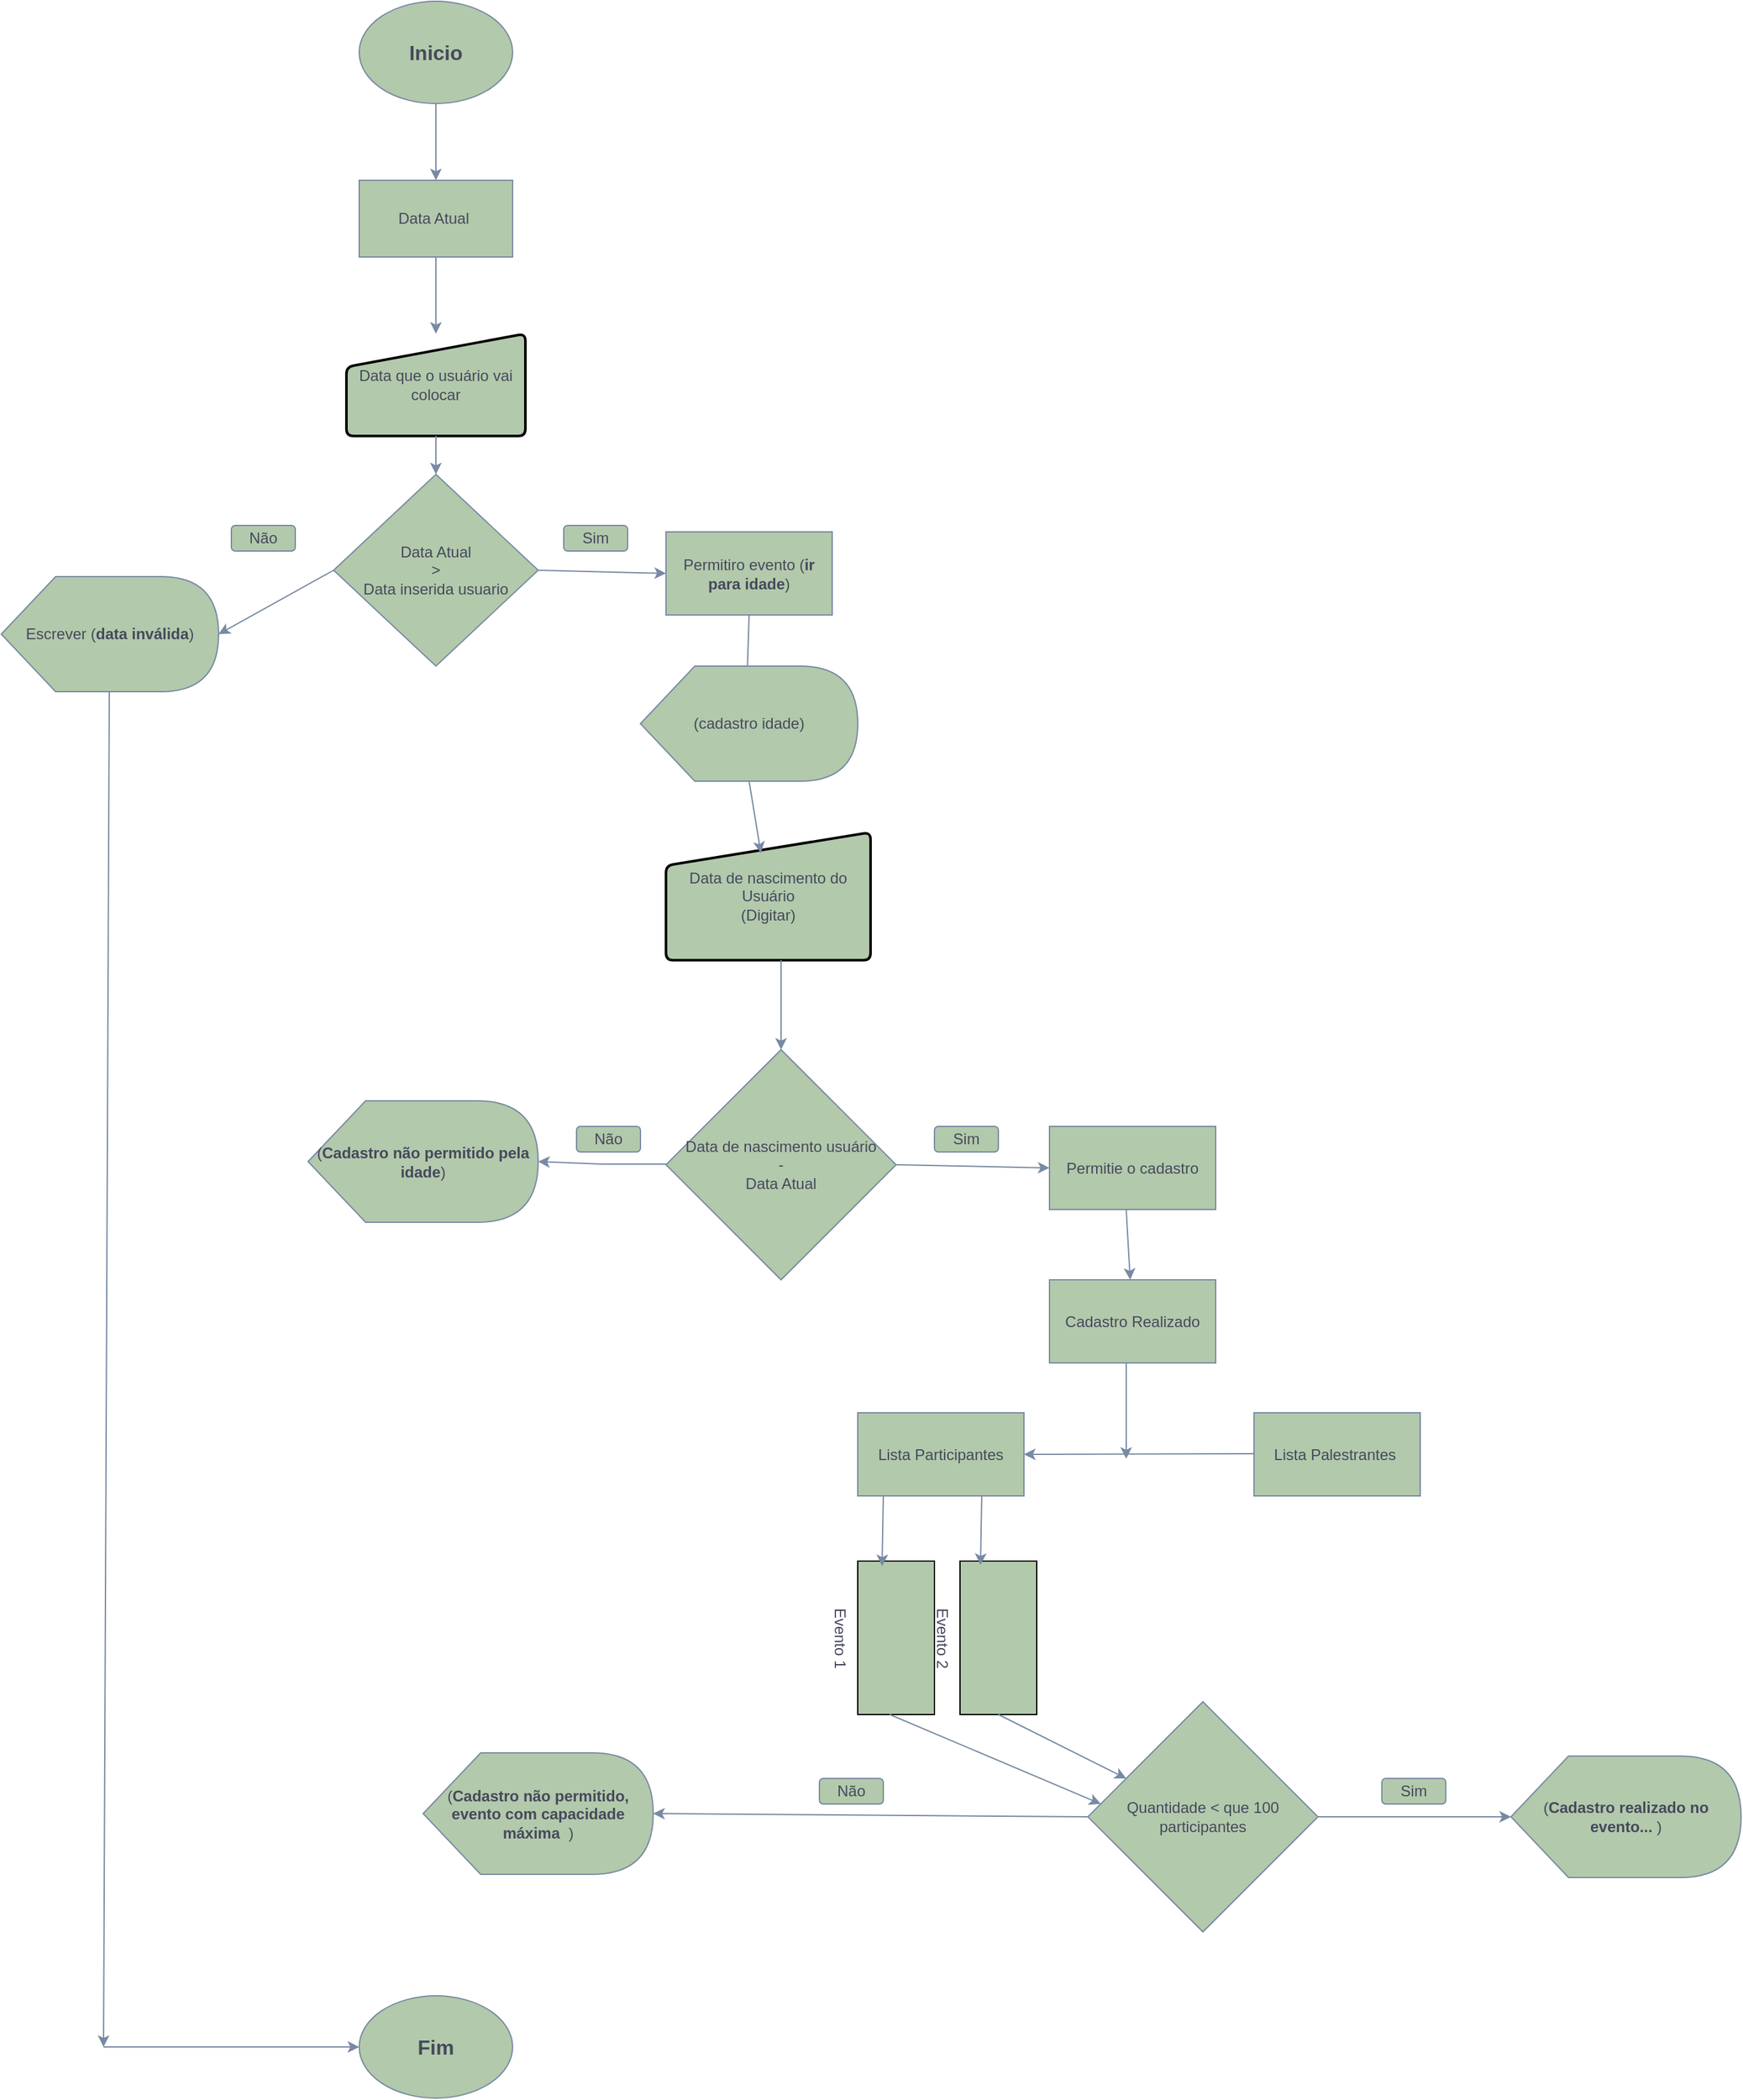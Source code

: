 <mxfile version="20.1.3" type="github">
  <diagram id="1iRgEVnKiaMN5yoM-uST" name="Página-1">
    <mxGraphModel dx="1422" dy="754" grid="1" gridSize="10" guides="1" tooltips="1" connect="1" arrows="1" fold="1" page="1" pageScale="1" pageWidth="827" pageHeight="1169" math="0" shadow="0">
      <root>
        <mxCell id="0" />
        <mxCell id="1" parent="0" />
        <mxCell id="JSjy1cxlgKcaDX9TTvAw-1" value="&lt;font style=&quot;vertical-align: inherit;&quot;&gt;&lt;font style=&quot;vertical-align: inherit;&quot;&gt;&lt;font style=&quot;vertical-align: inherit;&quot;&gt;&lt;font style=&quot;vertical-align: inherit;&quot;&gt;&lt;font size=&quot;3&quot;&gt;&lt;b&gt;Inicio&lt;/b&gt;&lt;/font&gt;&lt;br&gt;&lt;/font&gt;&lt;/font&gt;&lt;/font&gt;&lt;/font&gt;" style="ellipse;whiteSpace=wrap;html=1;fontColor=#46495D;strokeColor=#788AA3;fillColor=#B2C9AB;" vertex="1" parent="1">
          <mxGeometry x="340" width="120" height="80" as="geometry" />
        </mxCell>
        <mxCell id="JSjy1cxlgKcaDX9TTvAw-2" value="&lt;font style=&quot;vertical-align: inherit;&quot;&gt;&lt;font style=&quot;vertical-align: inherit;&quot;&gt;Data Atual&amp;nbsp;&lt;/font&gt;&lt;/font&gt;" style="rounded=0;whiteSpace=wrap;html=1;fontColor=#46495D;strokeColor=#788AA3;fillColor=#B2C9AB;" vertex="1" parent="1">
          <mxGeometry x="340" y="140" width="120" height="60" as="geometry" />
        </mxCell>
        <mxCell id="JSjy1cxlgKcaDX9TTvAw-3" value="" style="endArrow=classic;html=1;rounded=0;fontColor=#46495D;strokeColor=#788AA3;fillColor=#B2C9AB;entryX=0.5;entryY=0;entryDx=0;entryDy=0;" edge="1" parent="1" source="JSjy1cxlgKcaDX9TTvAw-1" target="JSjy1cxlgKcaDX9TTvAw-2">
          <mxGeometry width="50" height="50" relative="1" as="geometry">
            <mxPoint x="390" y="220" as="sourcePoint" />
            <mxPoint x="410" y="340" as="targetPoint" />
          </mxGeometry>
        </mxCell>
        <mxCell id="JSjy1cxlgKcaDX9TTvAw-4" value="Data que o usuário vai colocar" style="html=1;strokeWidth=2;shape=manualInput;whiteSpace=wrap;rounded=1;size=26;arcSize=11;fontColor=#46495D;fillColor=#B2C9AB;" vertex="1" parent="1">
          <mxGeometry x="330" y="260" width="140" height="80" as="geometry" />
        </mxCell>
        <mxCell id="JSjy1cxlgKcaDX9TTvAw-5" value="" style="endArrow=classic;html=1;rounded=0;fontColor=#46495D;strokeColor=#788AA3;fillColor=#B2C9AB;exitX=0.5;exitY=1;exitDx=0;exitDy=0;" edge="1" parent="1" source="JSjy1cxlgKcaDX9TTvAw-2" target="JSjy1cxlgKcaDX9TTvAw-4">
          <mxGeometry width="50" height="50" relative="1" as="geometry">
            <mxPoint x="360" y="380" as="sourcePoint" />
            <mxPoint x="410" y="330" as="targetPoint" />
          </mxGeometry>
        </mxCell>
        <mxCell id="JSjy1cxlgKcaDX9TTvAw-6" value="Data Atual&lt;br&gt;&amp;gt;&lt;br&gt;Data inserida usuario" style="rhombus;whiteSpace=wrap;html=1;fontColor=#46495D;strokeColor=#788AA3;fillColor=#B2C9AB;" vertex="1" parent="1">
          <mxGeometry x="320" y="370" width="160" height="150" as="geometry" />
        </mxCell>
        <mxCell id="JSjy1cxlgKcaDX9TTvAw-8" value="" style="endArrow=classic;html=1;rounded=0;fontColor=#46495D;strokeColor=#788AA3;fillColor=#B2C9AB;entryX=0.5;entryY=0;entryDx=0;entryDy=0;exitX=0.5;exitY=1;exitDx=0;exitDy=0;" edge="1" parent="1" source="JSjy1cxlgKcaDX9TTvAw-4" target="JSjy1cxlgKcaDX9TTvAw-6">
          <mxGeometry width="50" height="50" relative="1" as="geometry">
            <mxPoint x="360" y="360" as="sourcePoint" />
            <mxPoint x="410" y="310" as="targetPoint" />
          </mxGeometry>
        </mxCell>
        <mxCell id="JSjy1cxlgKcaDX9TTvAw-9" value="Permitiro evento (&lt;b&gt;ir para idade&lt;/b&gt;)" style="rounded=0;whiteSpace=wrap;html=1;fontColor=#46495D;strokeColor=#788AA3;fillColor=#B2C9AB;" vertex="1" parent="1">
          <mxGeometry x="580" y="415" width="130" height="65" as="geometry" />
        </mxCell>
        <mxCell id="JSjy1cxlgKcaDX9TTvAw-10" value="" style="endArrow=classic;html=1;rounded=0;fontColor=#46495D;strokeColor=#788AA3;fillColor=#B2C9AB;entryX=0;entryY=0.5;entryDx=0;entryDy=0;exitX=1;exitY=0.5;exitDx=0;exitDy=0;" edge="1" parent="1" source="JSjy1cxlgKcaDX9TTvAw-6" target="JSjy1cxlgKcaDX9TTvAw-9">
          <mxGeometry width="50" height="50" relative="1" as="geometry">
            <mxPoint x="360" y="360" as="sourcePoint" />
            <mxPoint x="410" y="310" as="targetPoint" />
          </mxGeometry>
        </mxCell>
        <mxCell id="JSjy1cxlgKcaDX9TTvAw-13" value="" style="endArrow=classic;html=1;rounded=0;fontColor=#46495D;strokeColor=#788AA3;fillColor=#B2C9AB;entryX=1;entryY=0.5;entryDx=0;entryDy=0;exitX=0;exitY=0.5;exitDx=0;exitDy=0;entryPerimeter=0;" edge="1" parent="1" source="JSjy1cxlgKcaDX9TTvAw-6" target="JSjy1cxlgKcaDX9TTvAw-21">
          <mxGeometry width="50" height="50" relative="1" as="geometry">
            <mxPoint x="360" y="350" as="sourcePoint" />
            <mxPoint x="210" y="490" as="targetPoint" />
          </mxGeometry>
        </mxCell>
        <mxCell id="JSjy1cxlgKcaDX9TTvAw-14" value="Sim" style="rounded=1;whiteSpace=wrap;html=1;fontColor=#46495D;strokeColor=#788AA3;fillColor=#B2C9AB;" vertex="1" parent="1">
          <mxGeometry x="500" y="410" width="50" height="20" as="geometry" />
        </mxCell>
        <mxCell id="JSjy1cxlgKcaDX9TTvAw-15" value="Não" style="rounded=1;whiteSpace=wrap;html=1;fontColor=#46495D;strokeColor=#788AA3;fillColor=#B2C9AB;" vertex="1" parent="1">
          <mxGeometry x="240" y="410" width="50" height="20" as="geometry" />
        </mxCell>
        <mxCell id="JSjy1cxlgKcaDX9TTvAw-16" value="Data de nascimento do Usuário&lt;br&gt;(Digitar)" style="html=1;strokeWidth=2;shape=manualInput;whiteSpace=wrap;rounded=1;size=26;arcSize=11;fontColor=#46495D;fillColor=#B2C9AB;" vertex="1" parent="1">
          <mxGeometry x="580" y="650" width="160" height="100" as="geometry" />
        </mxCell>
        <mxCell id="JSjy1cxlgKcaDX9TTvAw-17" value="" style="endArrow=classic;html=1;rounded=0;fontColor=#46495D;strokeColor=#788AA3;fillColor=#B2C9AB;exitX=0.5;exitY=1;exitDx=0;exitDy=0;entryX=0.464;entryY=0.163;entryDx=0;entryDy=0;entryPerimeter=0;startArrow=none;" edge="1" parent="1" source="JSjy1cxlgKcaDX9TTvAw-22" target="JSjy1cxlgKcaDX9TTvAw-16">
          <mxGeometry width="50" height="50" relative="1" as="geometry">
            <mxPoint x="570" y="540" as="sourcePoint" />
            <mxPoint x="640" y="540" as="targetPoint" />
          </mxGeometry>
        </mxCell>
        <mxCell id="JSjy1cxlgKcaDX9TTvAw-18" value="Data de nascimento usuário&lt;br&gt;-&lt;br&gt;Data Atual" style="rhombus;whiteSpace=wrap;html=1;fontColor=#46495D;strokeColor=#788AA3;fillColor=#B2C9AB;" vertex="1" parent="1">
          <mxGeometry x="580" y="820" width="180" height="180" as="geometry" />
        </mxCell>
        <mxCell id="JSjy1cxlgKcaDX9TTvAw-19" value="" style="endArrow=classic;html=1;rounded=0;fontColor=#46495D;strokeColor=#788AA3;fillColor=#B2C9AB;entryX=0.5;entryY=0;entryDx=0;entryDy=0;" edge="1" parent="1" target="JSjy1cxlgKcaDX9TTvAw-18">
          <mxGeometry width="50" height="50" relative="1" as="geometry">
            <mxPoint x="670" y="750" as="sourcePoint" />
            <mxPoint x="670" y="660" as="targetPoint" />
          </mxGeometry>
        </mxCell>
        <mxCell id="JSjy1cxlgKcaDX9TTvAw-21" value="Escrever (&lt;b&gt;data inválida&lt;/b&gt;)" style="shape=display;whiteSpace=wrap;html=1;fontColor=#46495D;strokeColor=#788AA3;fillColor=#B2C9AB;" vertex="1" parent="1">
          <mxGeometry x="60" y="450" width="170" height="90" as="geometry" />
        </mxCell>
        <mxCell id="JSjy1cxlgKcaDX9TTvAw-22" value="(cadastro idade)" style="shape=display;whiteSpace=wrap;html=1;fontColor=#46495D;strokeColor=#788AA3;fillColor=#B2C9AB;" vertex="1" parent="1">
          <mxGeometry x="560" y="520" width="170" height="90" as="geometry" />
        </mxCell>
        <mxCell id="JSjy1cxlgKcaDX9TTvAw-23" value="" style="endArrow=none;html=1;rounded=0;fontColor=#46495D;strokeColor=#788AA3;fillColor=#B2C9AB;exitX=0.5;exitY=1;exitDx=0;exitDy=0;entryX=0;entryY=0;entryDx=83.75;entryDy=0;entryPerimeter=0;" edge="1" parent="1" source="JSjy1cxlgKcaDX9TTvAw-9" target="JSjy1cxlgKcaDX9TTvAw-22">
          <mxGeometry width="50" height="50" relative="1" as="geometry">
            <mxPoint x="645" y="480" as="sourcePoint" />
            <mxPoint x="654.24" y="666.3" as="targetPoint" />
          </mxGeometry>
        </mxCell>
        <mxCell id="JSjy1cxlgKcaDX9TTvAw-24" value="" style="endArrow=classic;html=1;rounded=0;fontColor=#46495D;strokeColor=#788AA3;fillColor=#B2C9AB;entryX=1;entryY=0.5;entryDx=0;entryDy=0;entryPerimeter=0;" edge="1" parent="1" target="JSjy1cxlgKcaDX9TTvAw-26">
          <mxGeometry width="50" height="50" relative="1" as="geometry">
            <mxPoint x="580" y="909.5" as="sourcePoint" />
            <mxPoint x="480" y="909.5" as="targetPoint" />
            <Array as="points">
              <mxPoint x="550" y="909.5" />
              <mxPoint x="530" y="909.5" />
            </Array>
          </mxGeometry>
        </mxCell>
        <mxCell id="JSjy1cxlgKcaDX9TTvAw-25" value="Não" style="rounded=1;whiteSpace=wrap;html=1;fontColor=#46495D;strokeColor=#788AA3;fillColor=#B2C9AB;" vertex="1" parent="1">
          <mxGeometry x="510" y="880" width="50" height="20" as="geometry" />
        </mxCell>
        <mxCell id="JSjy1cxlgKcaDX9TTvAw-26" value="(&lt;b&gt;Cadastro não permitido pela idade&lt;/b&gt;)" style="shape=display;whiteSpace=wrap;html=1;fontColor=#46495D;strokeColor=#788AA3;fillColor=#B2C9AB;" vertex="1" parent="1">
          <mxGeometry x="300" y="860" width="180" height="95" as="geometry" />
        </mxCell>
        <mxCell id="JSjy1cxlgKcaDX9TTvAw-27" value="" style="endArrow=classic;html=1;rounded=0;fontColor=#46495D;strokeColor=#788AA3;fillColor=#B2C9AB;entryX=0;entryY=0.5;entryDx=0;entryDy=0;" edge="1" parent="1" target="JSjy1cxlgKcaDX9TTvAw-29">
          <mxGeometry width="50" height="50" relative="1" as="geometry">
            <mxPoint x="760" y="910" as="sourcePoint" />
            <mxPoint x="870" y="910" as="targetPoint" />
          </mxGeometry>
        </mxCell>
        <mxCell id="JSjy1cxlgKcaDX9TTvAw-28" value="Sim" style="rounded=1;whiteSpace=wrap;html=1;fontColor=#46495D;strokeColor=#788AA3;fillColor=#B2C9AB;" vertex="1" parent="1">
          <mxGeometry x="790" y="880" width="50" height="20" as="geometry" />
        </mxCell>
        <mxCell id="JSjy1cxlgKcaDX9TTvAw-29" value="Permitie o cadastro" style="rounded=0;whiteSpace=wrap;html=1;fontColor=#46495D;strokeColor=#788AA3;fillColor=#B2C9AB;" vertex="1" parent="1">
          <mxGeometry x="880" y="880" width="130" height="65" as="geometry" />
        </mxCell>
        <mxCell id="JSjy1cxlgKcaDX9TTvAw-30" value="Cadastro Realizado" style="rounded=0;whiteSpace=wrap;html=1;fontColor=#46495D;strokeColor=#788AA3;fillColor=#B2C9AB;" vertex="1" parent="1">
          <mxGeometry x="880" y="1000" width="130" height="65" as="geometry" />
        </mxCell>
        <mxCell id="JSjy1cxlgKcaDX9TTvAw-31" value="" style="endArrow=classic;html=1;rounded=0;fontColor=#46495D;strokeColor=#788AA3;fillColor=#B2C9AB;" edge="1" parent="1" target="JSjy1cxlgKcaDX9TTvAw-30">
          <mxGeometry width="50" height="50" relative="1" as="geometry">
            <mxPoint x="940" y="945" as="sourcePoint" />
            <mxPoint x="980" y="1005" as="targetPoint" />
          </mxGeometry>
        </mxCell>
        <mxCell id="JSjy1cxlgKcaDX9TTvAw-32" value="Lista Participantes" style="rounded=0;whiteSpace=wrap;html=1;fontColor=#46495D;strokeColor=#788AA3;fillColor=#B2C9AB;" vertex="1" parent="1">
          <mxGeometry x="730" y="1104" width="130" height="65" as="geometry" />
        </mxCell>
        <mxCell id="JSjy1cxlgKcaDX9TTvAw-33" value="Lista Palestrantes&amp;nbsp;" style="rounded=0;whiteSpace=wrap;html=1;fontColor=#46495D;strokeColor=#788AA3;fillColor=#B2C9AB;" vertex="1" parent="1">
          <mxGeometry x="1040" y="1104" width="130" height="65" as="geometry" />
        </mxCell>
        <mxCell id="JSjy1cxlgKcaDX9TTvAw-35" value="" style="endArrow=classic;html=1;rounded=0;fontColor=#46495D;strokeColor=#788AA3;fillColor=#B2C9AB;" edge="1" parent="1">
          <mxGeometry width="50" height="50" relative="1" as="geometry">
            <mxPoint x="940" y="1065" as="sourcePoint" />
            <mxPoint x="940" y="1140" as="targetPoint" />
          </mxGeometry>
        </mxCell>
        <mxCell id="JSjy1cxlgKcaDX9TTvAw-36" value="Quantidade &amp;lt; que 100 participantes" style="rhombus;whiteSpace=wrap;html=1;fontColor=#46495D;strokeColor=#788AA3;fillColor=#B2C9AB;" vertex="1" parent="1">
          <mxGeometry x="910" y="1330" width="180" height="180" as="geometry" />
        </mxCell>
        <mxCell id="JSjy1cxlgKcaDX9TTvAw-39" value="Evento 1" style="verticalLabelPosition=bottom;verticalAlign=top;html=1;shape=mxgraph.basic.rect;fillColor2=none;strokeWidth=1;size=20;indent=5;fontColor=#46495D;fillColor=#B2C9AB;rotation=90;" vertex="1" parent="1">
          <mxGeometry x="700" y="1250" width="120" height="60" as="geometry" />
        </mxCell>
        <mxCell id="JSjy1cxlgKcaDX9TTvAw-40" value="Evento 2" style="verticalLabelPosition=bottom;verticalAlign=top;html=1;shape=mxgraph.basic.rect;fillColor2=none;strokeWidth=1;size=20;indent=5;fontColor=#46495D;fillColor=#B2C9AB;rotation=90;" vertex="1" parent="1">
          <mxGeometry x="780" y="1250" width="120" height="60" as="geometry" />
        </mxCell>
        <mxCell id="JSjy1cxlgKcaDX9TTvAw-41" value="" style="endArrow=classic;html=1;rounded=0;fontColor=#46495D;strokeColor=#788AA3;fillColor=#B2C9AB;entryX=0.033;entryY=0.683;entryDx=0;entryDy=0;entryPerimeter=0;" edge="1" parent="1" target="JSjy1cxlgKcaDX9TTvAw-39">
          <mxGeometry width="50" height="50" relative="1" as="geometry">
            <mxPoint x="750" y="1169" as="sourcePoint" />
            <mxPoint x="750" y="1229" as="targetPoint" />
          </mxGeometry>
        </mxCell>
        <mxCell id="JSjy1cxlgKcaDX9TTvAw-42" value="" style="endArrow=classic;html=1;rounded=0;fontColor=#46495D;strokeColor=#788AA3;fillColor=#B2C9AB;entryX=0.025;entryY=0.733;entryDx=0;entryDy=0;entryPerimeter=0;" edge="1" parent="1" target="JSjy1cxlgKcaDX9TTvAw-40">
          <mxGeometry width="50" height="50" relative="1" as="geometry">
            <mxPoint x="827" y="1169" as="sourcePoint" />
            <mxPoint x="827" y="1229" as="targetPoint" />
          </mxGeometry>
        </mxCell>
        <mxCell id="JSjy1cxlgKcaDX9TTvAw-43" value="" style="endArrow=classic;html=1;rounded=0;fontColor=#46495D;strokeColor=#788AA3;fillColor=#B2C9AB;entryX=1;entryY=0.5;entryDx=0;entryDy=0;" edge="1" parent="1" target="JSjy1cxlgKcaDX9TTvAw-32">
          <mxGeometry width="50" height="50" relative="1" as="geometry">
            <mxPoint x="1040" y="1136" as="sourcePoint" />
            <mxPoint x="920" y="1136" as="targetPoint" />
          </mxGeometry>
        </mxCell>
        <mxCell id="JSjy1cxlgKcaDX9TTvAw-44" value="" style="endArrow=classic;html=1;rounded=0;fontColor=#46495D;strokeColor=#788AA3;fillColor=#B2C9AB;" edge="1" parent="1" target="JSjy1cxlgKcaDX9TTvAw-36">
          <mxGeometry width="50" height="50" relative="1" as="geometry">
            <mxPoint x="840" y="1340" as="sourcePoint" />
            <mxPoint x="900" y="1420" as="targetPoint" />
          </mxGeometry>
        </mxCell>
        <mxCell id="JSjy1cxlgKcaDX9TTvAw-45" value="" style="endArrow=classic;html=1;rounded=0;fontColor=#46495D;strokeColor=#788AA3;fillColor=#B2C9AB;entryX=0.056;entryY=0.444;entryDx=0;entryDy=0;entryPerimeter=0;" edge="1" parent="1" target="JSjy1cxlgKcaDX9TTvAw-36">
          <mxGeometry width="50" height="50" relative="1" as="geometry">
            <mxPoint x="755" y="1340" as="sourcePoint" />
            <mxPoint x="835" y="1420" as="targetPoint" />
          </mxGeometry>
        </mxCell>
        <mxCell id="JSjy1cxlgKcaDX9TTvAw-46" value="(&lt;b&gt;Cadastro não permitido, evento com capacidade máxima&amp;nbsp;&amp;nbsp;&lt;/b&gt;)" style="shape=display;whiteSpace=wrap;html=1;fontColor=#46495D;strokeColor=#788AA3;fillColor=#B2C9AB;" vertex="1" parent="1">
          <mxGeometry x="390" y="1370" width="180" height="95" as="geometry" />
        </mxCell>
        <mxCell id="JSjy1cxlgKcaDX9TTvAw-47" value="" style="endArrow=classic;html=1;rounded=0;fontColor=#46495D;strokeColor=#788AA3;fillColor=#B2C9AB;entryX=1;entryY=0.5;entryDx=0;entryDy=0;entryPerimeter=0;exitX=0;exitY=0.5;exitDx=0;exitDy=0;" edge="1" parent="1" source="JSjy1cxlgKcaDX9TTvAw-36" target="JSjy1cxlgKcaDX9TTvAw-46">
          <mxGeometry width="50" height="50" relative="1" as="geometry">
            <mxPoint x="905" y="1419.5" as="sourcePoint" />
            <mxPoint x="725" y="1419.5" as="targetPoint" />
          </mxGeometry>
        </mxCell>
        <mxCell id="JSjy1cxlgKcaDX9TTvAw-48" value="Não" style="rounded=1;whiteSpace=wrap;html=1;fontColor=#46495D;strokeColor=#788AA3;fillColor=#B2C9AB;" vertex="1" parent="1">
          <mxGeometry x="700" y="1390" width="50" height="20" as="geometry" />
        </mxCell>
        <mxCell id="JSjy1cxlgKcaDX9TTvAw-49" value="(&lt;b&gt;Cadastro realizado no evento...&amp;nbsp;&lt;/b&gt;)" style="shape=display;whiteSpace=wrap;html=1;fontColor=#46495D;strokeColor=#788AA3;fillColor=#B2C9AB;" vertex="1" parent="1">
          <mxGeometry x="1241" y="1372.5" width="180" height="95" as="geometry" />
        </mxCell>
        <mxCell id="JSjy1cxlgKcaDX9TTvAw-50" value="" style="endArrow=classic;html=1;rounded=0;fontColor=#46495D;strokeColor=#788AA3;fillColor=#B2C9AB;entryX=0;entryY=0.5;entryDx=0;entryDy=0;entryPerimeter=0;exitX=1;exitY=0.5;exitDx=0;exitDy=0;" edge="1" parent="1" source="JSjy1cxlgKcaDX9TTvAw-36" target="JSjy1cxlgKcaDX9TTvAw-49">
          <mxGeometry width="50" height="50" relative="1" as="geometry">
            <mxPoint x="1090" y="1420" as="sourcePoint" />
            <mxPoint x="1220" y="1400" as="targetPoint" />
          </mxGeometry>
        </mxCell>
        <mxCell id="JSjy1cxlgKcaDX9TTvAw-51" value="Sim" style="rounded=1;whiteSpace=wrap;html=1;fontColor=#46495D;strokeColor=#788AA3;fillColor=#B2C9AB;" vertex="1" parent="1">
          <mxGeometry x="1140" y="1390" width="50" height="20" as="geometry" />
        </mxCell>
        <mxCell id="JSjy1cxlgKcaDX9TTvAw-53" value="&lt;font style=&quot;vertical-align: inherit;&quot;&gt;&lt;font style=&quot;vertical-align: inherit;&quot;&gt;&lt;font style=&quot;vertical-align: inherit;&quot;&gt;&lt;font style=&quot;vertical-align: inherit;&quot;&gt;&lt;font size=&quot;3&quot;&gt;&lt;b&gt;Fim&lt;/b&gt;&lt;/font&gt;&lt;br&gt;&lt;/font&gt;&lt;/font&gt;&lt;/font&gt;&lt;/font&gt;" style="ellipse;whiteSpace=wrap;html=1;fontColor=#46495D;strokeColor=#788AA3;fillColor=#B2C9AB;" vertex="1" parent="1">
          <mxGeometry x="340" y="1560" width="120" height="80" as="geometry" />
        </mxCell>
        <mxCell id="JSjy1cxlgKcaDX9TTvAw-54" value="" style="endArrow=classic;html=1;rounded=0;fontColor=#46495D;strokeColor=#788AA3;fillColor=#B2C9AB;" edge="1" parent="1">
          <mxGeometry width="50" height="50" relative="1" as="geometry">
            <mxPoint x="144.5" y="540" as="sourcePoint" />
            <mxPoint x="140" y="1600" as="targetPoint" />
          </mxGeometry>
        </mxCell>
        <mxCell id="JSjy1cxlgKcaDX9TTvAw-55" value="" style="endArrow=classic;html=1;rounded=0;fontColor=#46495D;strokeColor=#788AA3;fillColor=#B2C9AB;entryX=0;entryY=0.5;entryDx=0;entryDy=0;" edge="1" parent="1" target="JSjy1cxlgKcaDX9TTvAw-53">
          <mxGeometry width="50" height="50" relative="1" as="geometry">
            <mxPoint x="140" y="1600" as="sourcePoint" />
            <mxPoint x="190" y="1550" as="targetPoint" />
          </mxGeometry>
        </mxCell>
      </root>
    </mxGraphModel>
  </diagram>
</mxfile>
